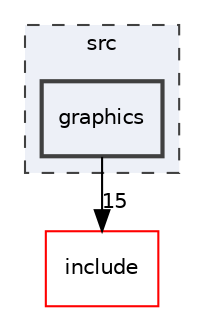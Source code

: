 digraph "/Users/runner/work/chess/chess/src/graphics"
{
 // LATEX_PDF_SIZE
  bgcolor="transparent";
  edge [fontname="Helvetica",fontsize="10",labelfontname="Helvetica",labelfontsize="10"];
  node [fontname="Helvetica",fontsize="10",shape=record];
  compound=true
  subgraph clusterdir_68267d1309a1af8e8297ef4c3efbcdba {
    graph [ bgcolor="#edf0f7", pencolor="grey25", style="filled,dashed,", label="src", fontname="Helvetica", fontsize="10", URL="dir_68267d1309a1af8e8297ef4c3efbcdba.html"]
  dir_560415a5d2bc4999842279f4fc1debef [shape=box, label="graphics", style="filled,bold,", fillcolor="#edf0f7", color="grey25", URL="dir_560415a5d2bc4999842279f4fc1debef.html"];
  }
  dir_d44c64559bbebec7f509842c48db8b23 [shape=box, label="include", style="", fillcolor="#edf0f7", color="red", URL="dir_d44c64559bbebec7f509842c48db8b23.html"];
  dir_560415a5d2bc4999842279f4fc1debef->dir_d44c64559bbebec7f509842c48db8b23 [headlabel="15", labeldistance=1.5 headhref="dir_000003_000006.html"];
}
